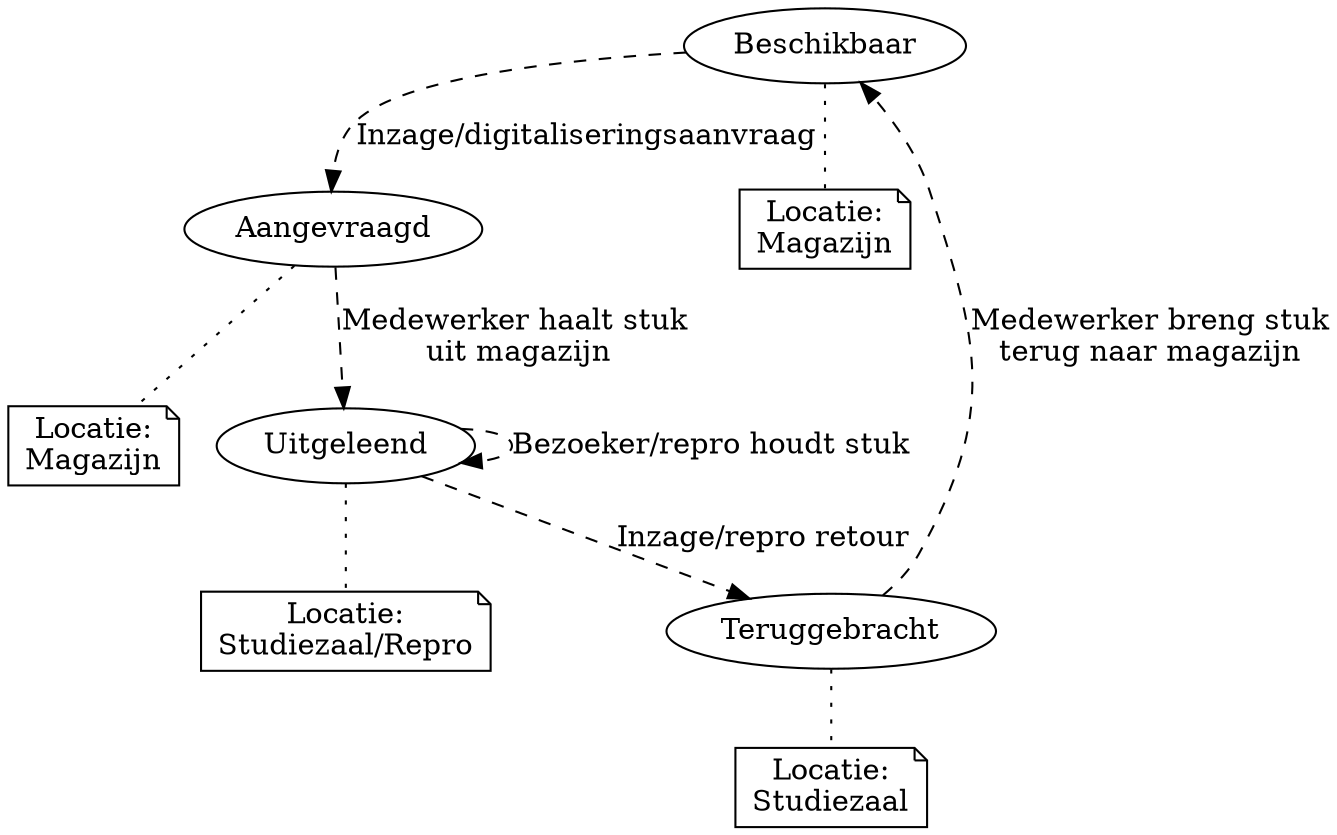 digraph G {
    edge [
        style = dashed
        len = 6
    ]

    Beschikbaar -> Aangevraagd [
        label = "Inzage/digitaliseringsaanvraag"
    ]
    Aangevraagd -> Uitgeleend [
        label = "Medewerker haalt stuk\n uit magazijn"
    ]

    Uitgeleend -> Uitgeleend [
        label = "Bezoeker/repro houdt stuk"
    ]
    Uitgeleend -> Teruggebracht [
        label = "Inzage/repro retour"
    ]

    Teruggebracht -> Beschikbaar [
        label = "Medewerker breng stuk\nterug naar magazijn"
    ]

    BeschikbaarLocatie [
        label = "Locatie:\nMagazijn"
        shape = note
    ]
    Beschikbaar -> BeschikbaarLocatie [
        len = 2
        style = dotted
        arrowhead = none
        arrowtail = none
    ]

    AangevraagdLocatie [
        label = "Locatie:\nMagazijn"
        shape = note
    ]
    Aangevraagd -> AangevraagdLocatie [
        len = 2
        style = dotted
        arrowhead = none
        arrowtail = none
    ]

    UitgeleendLocatie [
        label = "Locatie:\nStudiezaal/Repro"
        shape = note
    ]
    Uitgeleend -> UitgeleendLocatie [
        len = 2
        style = dotted
        arrowhead = none
        arrowtail = none
    ]

    TeruggebrachtLocatie [
        label = "Locatie:\nStudiezaal"
        shape = note
    ]
    Teruggebracht -> TeruggebrachtLocatie [
        len = 2
        style = dotted
        arrowhead = none
        arrowtail = none
    ]
}
